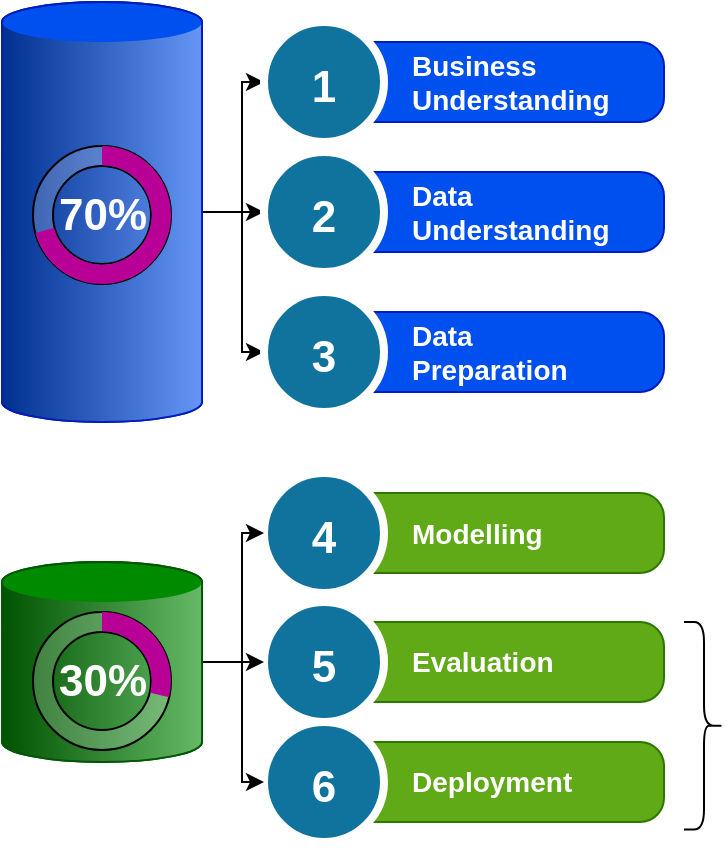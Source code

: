 <mxfile version="16.6.1" type="github">
  <diagram id="4IopOWEvfBSVmVmbIClu" name="Page-1">
    <mxGraphModel dx="1385" dy="662" grid="1" gridSize="10" guides="1" tooltips="1" connect="1" arrows="1" fold="1" page="1" pageScale="1" pageWidth="583" pageHeight="413" background="none" math="0" shadow="0">
      <root>
        <mxCell id="0" />
        <mxCell id="1" parent="0" />
        <mxCell id="F4Z_sw0EmZD_17R72UUR-22" style="edgeStyle=orthogonalEdgeStyle;rounded=0;orthogonalLoop=1;jettySize=auto;html=1;exitX=0;exitY=0;exitDx=100;exitDy=105;exitPerimeter=0;entryX=0;entryY=0.5;entryDx=0;entryDy=0;" edge="1" parent="1" source="gklPMabP3XQCBT1TXyLv-21" target="gklPMabP3XQCBT1TXyLv-26">
          <mxGeometry relative="1" as="geometry" />
        </mxCell>
        <mxCell id="F4Z_sw0EmZD_17R72UUR-23" style="edgeStyle=orthogonalEdgeStyle;rounded=0;orthogonalLoop=1;jettySize=auto;html=1;exitX=0;exitY=0;exitDx=100;exitDy=105;exitPerimeter=0;entryX=0;entryY=0.5;entryDx=0;entryDy=0;" edge="1" parent="1" source="gklPMabP3XQCBT1TXyLv-21" target="gklPMabP3XQCBT1TXyLv-34">
          <mxGeometry relative="1" as="geometry" />
        </mxCell>
        <mxCell id="F4Z_sw0EmZD_17R72UUR-24" style="edgeStyle=orthogonalEdgeStyle;rounded=0;orthogonalLoop=1;jettySize=auto;html=1;exitX=0;exitY=0;exitDx=100;exitDy=105;exitPerimeter=0;" edge="1" parent="1" source="gklPMabP3XQCBT1TXyLv-21" target="gklPMabP3XQCBT1TXyLv-23">
          <mxGeometry relative="1" as="geometry" />
        </mxCell>
        <mxCell id="gklPMabP3XQCBT1TXyLv-21" value="" style="verticalLabelPosition=middle;verticalAlign=middle;html=1;shape=mxgraph.infographic.cylinder;fillColor=#0050ef;strokeColor=#001DBC;shadow=0;align=left;labelPosition=right;spacingLeft=10;fontStyle=1;fontColor=#ffffff;" parent="1" vertex="1">
          <mxGeometry x="40" y="50" width="100" height="210" as="geometry" />
        </mxCell>
        <mxCell id="gklPMabP3XQCBT1TXyLv-22" value="Business Understanding" style="shape=rect;rounded=1;whiteSpace=wrap;html=1;shadow=0;strokeColor=#001DBC;fillColor=#0050ef;arcSize=30;fontSize=14;spacingLeft=42;fontStyle=1;fontColor=#ffffff;align=left;" parent="1" vertex="1">
          <mxGeometry x="201" y="70" width="170" height="40" as="geometry" />
        </mxCell>
        <mxCell id="gklPMabP3XQCBT1TXyLv-23" value="1" style="shape=ellipse;perimeter=ellipsePerimeter;fontSize=22;fontStyle=1;shadow=0;strokeColor=#ffffff;fillColor=#10739E;strokeWidth=4;fontColor=#ffffff;align=center;" parent="1" vertex="1">
          <mxGeometry x="171" y="60" width="60" height="60" as="geometry" />
        </mxCell>
        <mxCell id="gklPMabP3XQCBT1TXyLv-25" value="Data Understanding" style="shape=rect;rounded=1;whiteSpace=wrap;html=1;shadow=0;strokeColor=#001DBC;fillColor=#0050ef;arcSize=30;fontSize=14;spacingLeft=42;fontStyle=1;fontColor=#ffffff;align=left;" parent="1" vertex="1">
          <mxGeometry x="201" y="135" width="170" height="40" as="geometry" />
        </mxCell>
        <mxCell id="gklPMabP3XQCBT1TXyLv-26" value="2" style="shape=ellipse;perimeter=ellipsePerimeter;fontSize=22;fontStyle=1;shadow=0;strokeColor=#ffffff;fillColor=#10739E;strokeWidth=4;fontColor=#ffffff;align=center;" parent="1" vertex="1">
          <mxGeometry x="171" y="125" width="60" height="60" as="geometry" />
        </mxCell>
        <mxCell id="gklPMabP3XQCBT1TXyLv-33" value="Data&lt;br&gt;Preparation" style="shape=rect;rounded=1;whiteSpace=wrap;html=1;shadow=0;strokeColor=#001DBC;fillColor=#0050ef;arcSize=30;fontSize=14;spacingLeft=42;fontStyle=1;fontColor=#ffffff;align=left;" parent="1" vertex="1">
          <mxGeometry x="201" y="205" width="170" height="40" as="geometry" />
        </mxCell>
        <mxCell id="gklPMabP3XQCBT1TXyLv-34" value="3" style="shape=ellipse;perimeter=ellipsePerimeter;fontSize=22;fontStyle=1;shadow=0;strokeColor=#ffffff;fillColor=#10739E;strokeWidth=4;fontColor=#ffffff;align=center;" parent="1" vertex="1">
          <mxGeometry x="171" y="195" width="60" height="60" as="geometry" />
        </mxCell>
        <mxCell id="gklPMabP3XQCBT1TXyLv-35" value="Modelling" style="shape=rect;rounded=1;whiteSpace=wrap;html=1;shadow=0;strokeColor=#2D7600;fillColor=#60a917;arcSize=30;fontSize=14;spacingLeft=42;fontStyle=1;fontColor=#ffffff;align=left;" parent="1" vertex="1">
          <mxGeometry x="201" y="295.5" width="170" height="40" as="geometry" />
        </mxCell>
        <mxCell id="gklPMabP3XQCBT1TXyLv-36" value="4" style="shape=ellipse;perimeter=ellipsePerimeter;fontSize=22;fontStyle=1;shadow=0;strokeColor=#ffffff;fillColor=#10739E;strokeWidth=4;fontColor=#ffffff;align=center;" parent="1" vertex="1">
          <mxGeometry x="171" y="285.5" width="60" height="60" as="geometry" />
        </mxCell>
        <mxCell id="gklPMabP3XQCBT1TXyLv-37" value="Evaluation" style="shape=rect;rounded=1;whiteSpace=wrap;html=1;shadow=0;strokeColor=#2D7600;fillColor=#60a917;arcSize=30;fontSize=14;spacingLeft=42;fontStyle=1;fontColor=#ffffff;align=left;" parent="1" vertex="1">
          <mxGeometry x="201" y="360" width="170" height="40" as="geometry" />
        </mxCell>
        <mxCell id="gklPMabP3XQCBT1TXyLv-38" value="5" style="shape=ellipse;perimeter=ellipsePerimeter;fontSize=22;fontStyle=1;shadow=0;strokeColor=#ffffff;fillColor=#10739E;strokeWidth=4;fontColor=#ffffff;align=center;" parent="1" vertex="1">
          <mxGeometry x="171" y="350" width="60" height="60" as="geometry" />
        </mxCell>
        <mxCell id="gklPMabP3XQCBT1TXyLv-46" value="Deployment" style="shape=rect;rounded=1;whiteSpace=wrap;html=1;shadow=0;strokeColor=#2D7600;fillColor=#60a917;arcSize=30;fontSize=14;spacingLeft=42;fontStyle=1;fontColor=#ffffff;align=left;" parent="1" vertex="1">
          <mxGeometry x="201" y="420" width="170" height="40" as="geometry" />
        </mxCell>
        <mxCell id="gklPMabP3XQCBT1TXyLv-47" value="6" style="shape=ellipse;perimeter=ellipsePerimeter;fontSize=22;fontStyle=1;shadow=0;strokeColor=#ffffff;fillColor=#10739E;strokeWidth=4;fontColor=#ffffff;align=center;" parent="1" vertex="1">
          <mxGeometry x="171" y="410" width="60" height="60" as="geometry" />
        </mxCell>
        <mxCell id="F4Z_sw0EmZD_17R72UUR-13" style="edgeStyle=orthogonalEdgeStyle;rounded=0;orthogonalLoop=1;jettySize=auto;html=1;exitX=0;exitY=0;exitDx=100;exitDy=50;exitPerimeter=0;entryX=0;entryY=0.5;entryDx=0;entryDy=0;" edge="1" parent="1" source="F4Z_sw0EmZD_17R72UUR-7" target="gklPMabP3XQCBT1TXyLv-36">
          <mxGeometry relative="1" as="geometry" />
        </mxCell>
        <mxCell id="F4Z_sw0EmZD_17R72UUR-14" style="edgeStyle=orthogonalEdgeStyle;rounded=0;orthogonalLoop=1;jettySize=auto;html=1;exitX=0;exitY=0;exitDx=100;exitDy=50;exitPerimeter=0;" edge="1" parent="1" source="F4Z_sw0EmZD_17R72UUR-7" target="gklPMabP3XQCBT1TXyLv-38">
          <mxGeometry relative="1" as="geometry" />
        </mxCell>
        <mxCell id="F4Z_sw0EmZD_17R72UUR-15" style="edgeStyle=orthogonalEdgeStyle;rounded=0;orthogonalLoop=1;jettySize=auto;html=1;exitX=0;exitY=0;exitDx=100;exitDy=50;exitPerimeter=0;" edge="1" parent="1" source="F4Z_sw0EmZD_17R72UUR-7" target="gklPMabP3XQCBT1TXyLv-47">
          <mxGeometry relative="1" as="geometry" />
        </mxCell>
        <mxCell id="F4Z_sw0EmZD_17R72UUR-7" value="" style="verticalLabelPosition=middle;verticalAlign=middle;html=1;shape=mxgraph.infographic.cylinder;fillColor=#008a00;strokeColor=#005700;shadow=0;align=left;labelPosition=right;spacingLeft=10;fontStyle=1;fontColor=#ffffff;" vertex="1" parent="1">
          <mxGeometry x="40" y="330" width="100" height="100" as="geometry" />
        </mxCell>
        <mxCell id="F4Z_sw0EmZD_17R72UUR-11" value="" style="verticalLabelPosition=bottom;verticalAlign=top;html=1;shape=mxgraph.basic.donut;dx=10;fontSize=10;align=center;fillOpacity=20;" vertex="1" parent="1">
          <mxGeometry x="55.5" y="122" width="69" height="69" as="geometry" />
        </mxCell>
        <mxCell id="F4Z_sw0EmZD_17R72UUR-12" value="&lt;font color=&quot;#ffffff&quot;&gt;70%&lt;/font&gt;" style="verticalLabelPosition=middle;verticalAlign=middle;html=1;shape=mxgraph.basic.partConcEllipse;startAngle=0;endAngle=0.708;arcWidth=0.28;strokeColor=none;fillColor=#B80096;fontSize=22;fontColor=#10739E;align=center;fontStyle=1;gradientColor=none;" vertex="1" parent="F4Z_sw0EmZD_17R72UUR-11">
          <mxGeometry width="69" height="69" as="geometry" />
        </mxCell>
        <mxCell id="F4Z_sw0EmZD_17R72UUR-26" value="" style="shape=curlyBracket;whiteSpace=wrap;html=1;rounded=1;flipH=1;fontColor=#9122EC;fillColor=#B80096;gradientColor=none;" vertex="1" parent="1">
          <mxGeometry x="381" y="360" width="20" height="103.75" as="geometry" />
        </mxCell>
        <mxCell id="F4Z_sw0EmZD_17R72UUR-28" value="" style="verticalLabelPosition=bottom;verticalAlign=top;html=1;shape=mxgraph.basic.donut;dx=10;fontSize=10;align=center;fillOpacity=20;" vertex="1" parent="1">
          <mxGeometry x="55.5" y="355" width="69" height="69" as="geometry" />
        </mxCell>
        <mxCell id="F4Z_sw0EmZD_17R72UUR-29" value="&lt;font color=&quot;#ffffff&quot;&gt;30%&lt;/font&gt;" style="verticalLabelPosition=middle;verticalAlign=middle;html=1;shape=mxgraph.basic.partConcEllipse;startAngle=0;endAngle=0.288;arcWidth=0.28;strokeColor=none;fillColor=#B80096;fontSize=22;fontColor=#10739E;align=center;fontStyle=1;gradientColor=none;" vertex="1" parent="F4Z_sw0EmZD_17R72UUR-28">
          <mxGeometry width="69" height="69" as="geometry" />
        </mxCell>
      </root>
    </mxGraphModel>
  </diagram>
</mxfile>
